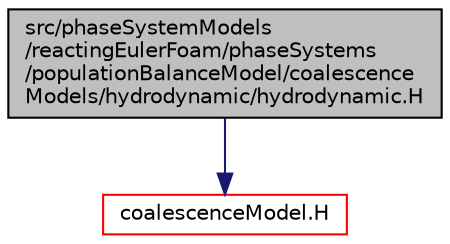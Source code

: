 digraph "src/phaseSystemModels/reactingEulerFoam/phaseSystems/populationBalanceModel/coalescenceModels/hydrodynamic/hydrodynamic.H"
{
  bgcolor="transparent";
  edge [fontname="Helvetica",fontsize="10",labelfontname="Helvetica",labelfontsize="10"];
  node [fontname="Helvetica",fontsize="10",shape=record];
  Node1 [label="src/phaseSystemModels\l/reactingEulerFoam/phaseSystems\l/populationBalanceModel/coalescence\lModels/hydrodynamic/hydrodynamic.H",height=0.2,width=0.4,color="black", fillcolor="grey75", style="filled" fontcolor="black"];
  Node1 -> Node2 [color="midnightblue",fontsize="10",style="solid",fontname="Helvetica"];
  Node2 [label="coalescenceModel.H",height=0.2,width=0.4,color="red",URL="$coalescenceModel_8H.html"];
}
